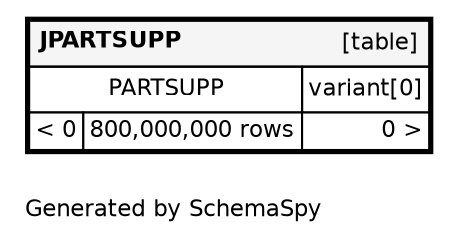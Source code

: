 digraph "oneDegreeRelationshipsDiagram" {
  graph [    rankdir="RL"    bgcolor="#ffffff"    label="\nGenerated by SchemaSpy"    labeljust="l"    nodesep="0.18"    ranksep="0.46"    fontname="Helvetica"    fontsize="11"    ration="compress"  ];  node [    fontname="Helvetica"    fontsize="11"    shape="plaintext"  ];  edge [    arrowsize="0.8"  ];
  "JPARTSUPP" [
   label=<
    <TABLE BORDER="2" CELLBORDER="1" CELLSPACING="0" BGCOLOR="#ffffff">
      <TR><TD COLSPAN="4"  BGCOLOR="#f5f5f5"><TABLE BORDER="0" CELLSPACING="0"><TR><TD ALIGN="LEFT" FIXEDSIZE="TRUE" WIDTH="75" HEIGHT="16"><B>JPARTSUPP</B></TD><TD ALIGN="RIGHT">[table]</TD></TR></TABLE></TD></TR>
      <TR><TD PORT="PARTSUPP" COLSPAN="2" ALIGN="LEFT"><TABLE BORDER="0" CELLSPACING="0" ALIGN="LEFT"><TR ALIGN="LEFT"><TD ALIGN="LEFT" FIXEDSIZE="TRUE" WIDTH="15" HEIGHT="16"></TD><TD ALIGN="LEFT" FIXEDSIZE="TRUE" WIDTH="75" HEIGHT="16">PARTSUPP</TD></TR></TABLE></TD><TD PORT="PARTSUPP.type" ALIGN="LEFT">variant[0]</TD></TR>
      <TR><TD ALIGN="LEFT" BGCOLOR="#ffffff">&lt; 0</TD><TD ALIGN="RIGHT" BGCOLOR="#ffffff">800,000,000 rows</TD><TD ALIGN="RIGHT" BGCOLOR="#ffffff">0 &gt;</TD></TR>
    </TABLE>>
    URL="JPARTSUPP.html"
    target="_top"
    tooltip="JPARTSUPP"
  ];
}
